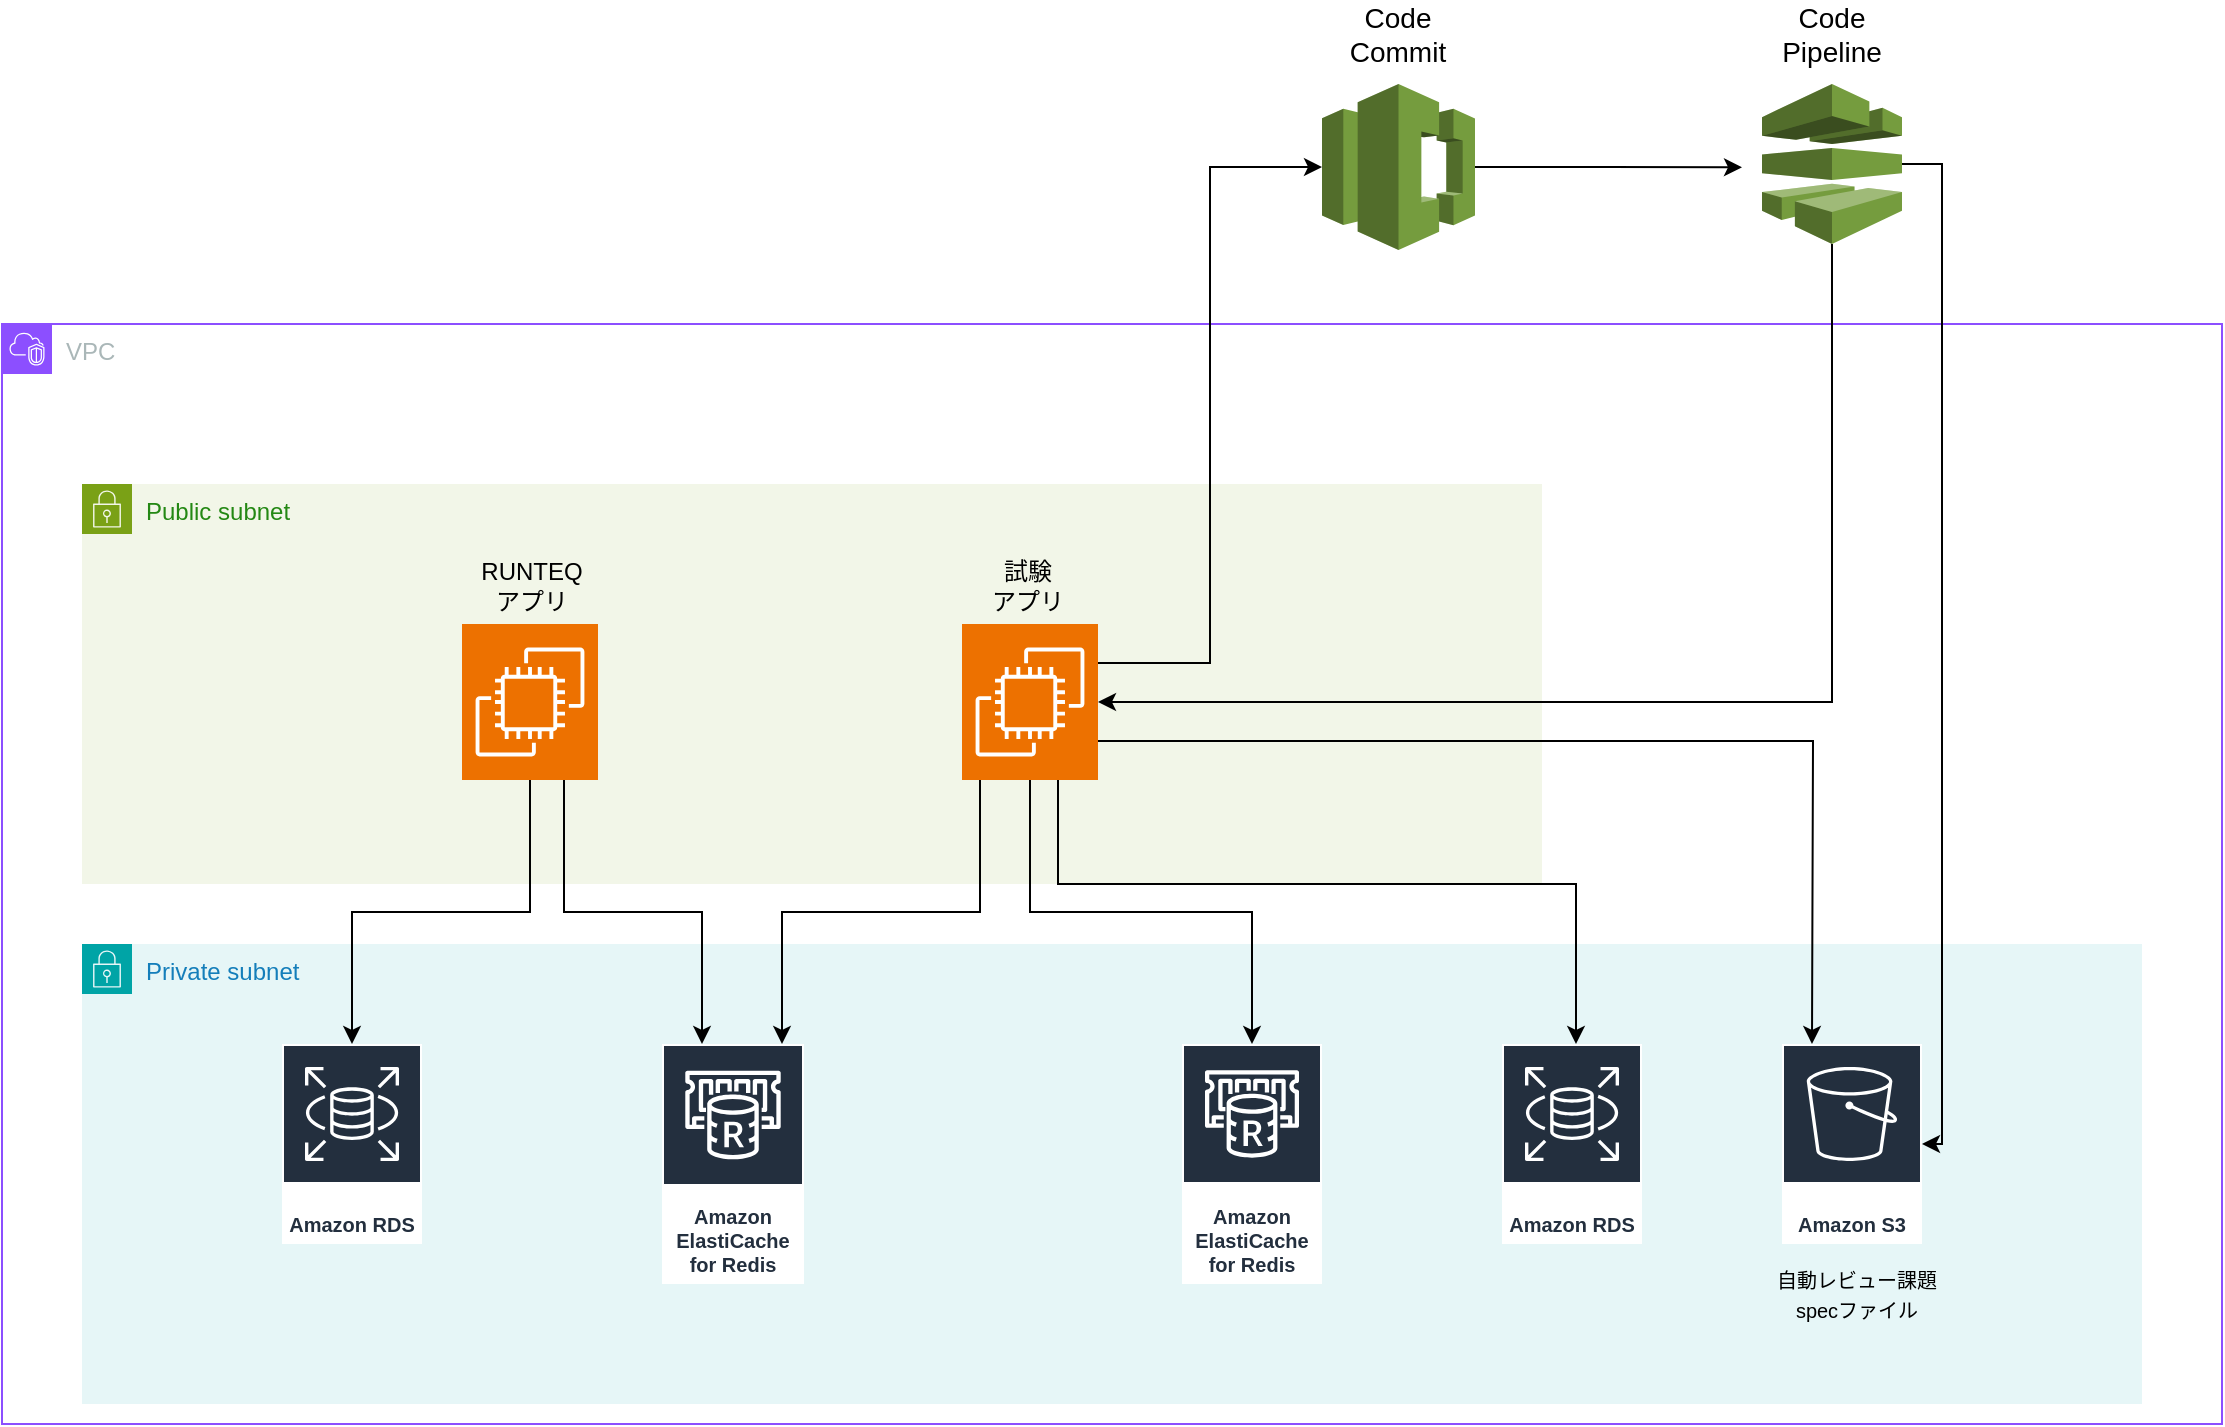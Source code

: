 <mxfile version="24.8.3">
  <diagram id="Ht1M8jgEwFfnCIfOTk4-" name="Page-1">
    <mxGraphModel dx="1519" dy="1613" grid="1" gridSize="10" guides="1" tooltips="1" connect="1" arrows="1" fold="1" page="1" pageScale="1" pageWidth="1169" pageHeight="827" math="0" shadow="0">
      <root>
        <mxCell id="0" />
        <mxCell id="1" parent="0" />
        <mxCell id="tops9HvevJNxcCVQyeS8-22" value="VPC" style="points=[[0,0],[0.25,0],[0.5,0],[0.75,0],[1,0],[1,0.25],[1,0.5],[1,0.75],[1,1],[0.75,1],[0.5,1],[0.25,1],[0,1],[0,0.75],[0,0.5],[0,0.25]];outlineConnect=0;gradientColor=none;html=1;whiteSpace=wrap;fontSize=12;fontStyle=0;container=1;pointerEvents=0;collapsible=0;recursiveResize=0;shape=mxgraph.aws4.group;grIcon=mxgraph.aws4.group_vpc2;strokeColor=#8C4FFF;fillColor=none;verticalAlign=top;align=left;spacingLeft=30;fontColor=#AAB7B8;dashed=0;" parent="1" vertex="1">
          <mxGeometry x="50" y="-580" width="1110" height="550" as="geometry" />
        </mxCell>
        <mxCell id="tops9HvevJNxcCVQyeS8-24" value="Public subnet" style="points=[[0,0],[0.25,0],[0.5,0],[0.75,0],[1,0],[1,0.25],[1,0.5],[1,0.75],[1,1],[0.75,1],[0.5,1],[0.25,1],[0,1],[0,0.75],[0,0.5],[0,0.25]];outlineConnect=0;gradientColor=none;html=1;whiteSpace=wrap;fontSize=12;fontStyle=0;container=1;pointerEvents=0;collapsible=0;recursiveResize=0;shape=mxgraph.aws4.group;grIcon=mxgraph.aws4.group_security_group;grStroke=0;strokeColor=#7AA116;fillColor=#F2F6E8;verticalAlign=top;align=left;spacingLeft=30;fontColor=#248814;dashed=0;" parent="tops9HvevJNxcCVQyeS8-22" vertex="1">
          <mxGeometry x="40" y="80" width="730" height="200" as="geometry" />
        </mxCell>
        <mxCell id="tops9HvevJNxcCVQyeS8-2" value="" style="sketch=0;points=[[0,0,0],[0.25,0,0],[0.5,0,0],[0.75,0,0],[1,0,0],[0,1,0],[0.25,1,0],[0.5,1,0],[0.75,1,0],[1,1,0],[0,0.25,0],[0,0.5,0],[0,0.75,0],[1,0.25,0],[1,0.5,0],[1,0.75,0]];outlineConnect=0;fontColor=#232F3E;fillColor=#ED7100;strokeColor=#ffffff;dashed=0;verticalLabelPosition=bottom;verticalAlign=top;align=center;html=1;fontSize=12;fontStyle=0;aspect=fixed;shape=mxgraph.aws4.resourceIcon;resIcon=mxgraph.aws4.ec2;" parent="tops9HvevJNxcCVQyeS8-24" vertex="1">
          <mxGeometry x="190" y="70" width="68" height="78" as="geometry" />
        </mxCell>
        <mxCell id="tops9HvevJNxcCVQyeS8-7" value="" style="sketch=0;points=[[0,0,0],[0.25,0,0],[0.5,0,0],[0.75,0,0],[1,0,0],[0,1,0],[0.25,1,0],[0.5,1,0],[0.75,1,0],[1,1,0],[0,0.25,0],[0,0.5,0],[0,0.75,0],[1,0.25,0],[1,0.5,0],[1,0.75,0]];outlineConnect=0;fontColor=#232F3E;fillColor=#ED7100;strokeColor=#ffffff;dashed=0;verticalLabelPosition=bottom;verticalAlign=top;align=center;html=1;fontSize=12;fontStyle=0;aspect=fixed;shape=mxgraph.aws4.resourceIcon;resIcon=mxgraph.aws4.ec2;" parent="tops9HvevJNxcCVQyeS8-24" vertex="1">
          <mxGeometry x="440" y="70" width="68" height="78" as="geometry" />
        </mxCell>
        <mxCell id="88a5L5l1Er8q3SRM8hLV-1" value="RUNTEQ&lt;br&gt;アプリ" style="text;html=1;align=center;verticalAlign=middle;whiteSpace=wrap;rounded=0;" parent="tops9HvevJNxcCVQyeS8-24" vertex="1">
          <mxGeometry x="190" y="36" width="70" height="30" as="geometry" />
        </mxCell>
        <mxCell id="88a5L5l1Er8q3SRM8hLV-2" value="試験&lt;br&gt;アプリ" style="text;html=1;align=center;verticalAlign=middle;whiteSpace=wrap;rounded=0;" parent="tops9HvevJNxcCVQyeS8-24" vertex="1">
          <mxGeometry x="438" y="36" width="70" height="30" as="geometry" />
        </mxCell>
        <mxCell id="tops9HvevJNxcCVQyeS8-26" value="Private subnet" style="points=[[0,0],[0.25,0],[0.5,0],[0.75,0],[1,0],[1,0.25],[1,0.5],[1,0.75],[1,1],[0.75,1],[0.5,1],[0.25,1],[0,1],[0,0.75],[0,0.5],[0,0.25]];outlineConnect=0;gradientColor=none;html=1;whiteSpace=wrap;fontSize=12;fontStyle=0;container=1;pointerEvents=0;collapsible=0;recursiveResize=0;shape=mxgraph.aws4.group;grIcon=mxgraph.aws4.group_security_group;grStroke=0;strokeColor=#00A4A6;fillColor=#E6F6F7;verticalAlign=top;align=left;spacingLeft=30;fontColor=#147EBA;dashed=0;" parent="tops9HvevJNxcCVQyeS8-22" vertex="1">
          <mxGeometry x="40" y="310" width="1030" height="230" as="geometry" />
        </mxCell>
        <mxCell id="tops9HvevJNxcCVQyeS8-8" value="Amazon ElastiCache for Redis" style="sketch=0;outlineConnect=0;fontColor=#232F3E;gradientColor=none;strokeColor=#ffffff;fillColor=#232F3E;dashed=0;verticalLabelPosition=middle;verticalAlign=bottom;align=center;html=1;whiteSpace=wrap;fontSize=10;fontStyle=1;spacing=3;shape=mxgraph.aws4.productIcon;prIcon=mxgraph.aws4.elasticache_for_redis;" parent="tops9HvevJNxcCVQyeS8-26" vertex="1">
          <mxGeometry x="550" y="50" width="70" height="120" as="geometry" />
        </mxCell>
        <mxCell id="tops9HvevJNxcCVQyeS8-5" value="Amazon RDS" style="sketch=0;outlineConnect=0;fontColor=#232F3E;gradientColor=none;strokeColor=#ffffff;fillColor=#232F3E;dashed=0;verticalLabelPosition=middle;verticalAlign=bottom;align=center;html=1;whiteSpace=wrap;fontSize=10;fontStyle=1;spacing=3;shape=mxgraph.aws4.productIcon;prIcon=mxgraph.aws4.rds;" parent="tops9HvevJNxcCVQyeS8-26" vertex="1">
          <mxGeometry x="100" y="50" width="70" height="100" as="geometry" />
        </mxCell>
        <mxCell id="tops9HvevJNxcCVQyeS8-6" value="Amazon ElastiCache for Redis" style="sketch=0;outlineConnect=0;fontColor=#232F3E;gradientColor=none;strokeColor=#ffffff;fillColor=#232F3E;dashed=0;verticalLabelPosition=middle;verticalAlign=bottom;align=center;html=1;whiteSpace=wrap;fontSize=10;fontStyle=1;spacing=3;shape=mxgraph.aws4.productIcon;prIcon=mxgraph.aws4.elasticache_for_redis;" parent="tops9HvevJNxcCVQyeS8-26" vertex="1">
          <mxGeometry x="290" y="50" width="71" height="120" as="geometry" />
        </mxCell>
        <mxCell id="tops9HvevJNxcCVQyeS8-28" value="Amazon RDS" style="sketch=0;outlineConnect=0;fontColor=#232F3E;gradientColor=none;strokeColor=#ffffff;fillColor=#232F3E;dashed=0;verticalLabelPosition=middle;verticalAlign=bottom;align=center;html=1;whiteSpace=wrap;fontSize=10;fontStyle=1;spacing=3;shape=mxgraph.aws4.productIcon;prIcon=mxgraph.aws4.rds;" parent="tops9HvevJNxcCVQyeS8-26" vertex="1">
          <mxGeometry x="710" y="50" width="70" height="100" as="geometry" />
        </mxCell>
        <mxCell id="88a5L5l1Er8q3SRM8hLV-3" value="&lt;font style=&quot;font-size: 10px;&quot;&gt;自動レビュー課題&lt;br&gt;specファイル&lt;/font&gt;" style="text;html=1;align=center;verticalAlign=middle;whiteSpace=wrap;rounded=0;" parent="tops9HvevJNxcCVQyeS8-26" vertex="1">
          <mxGeometry x="845" y="160" width="85" height="30" as="geometry" />
        </mxCell>
        <mxCell id="tops9HvevJNxcCVQyeS8-38" value="Amazon S3" style="sketch=0;outlineConnect=0;fontColor=#232F3E;gradientColor=none;strokeColor=#ffffff;fillColor=#232F3E;dashed=0;verticalLabelPosition=middle;verticalAlign=bottom;align=center;html=1;whiteSpace=wrap;fontSize=10;fontStyle=1;spacing=3;shape=mxgraph.aws4.productIcon;prIcon=mxgraph.aws4.s3;" parent="tops9HvevJNxcCVQyeS8-26" vertex="1">
          <mxGeometry x="850" y="50" width="70" height="100" as="geometry" />
        </mxCell>
        <mxCell id="tops9HvevJNxcCVQyeS8-29" style="edgeStyle=orthogonalEdgeStyle;rounded=0;orthogonalLoop=1;jettySize=auto;html=1;exitX=0.5;exitY=1;exitDx=0;exitDy=0;exitPerimeter=0;" parent="tops9HvevJNxcCVQyeS8-22" source="tops9HvevJNxcCVQyeS8-2" target="tops9HvevJNxcCVQyeS8-5" edge="1">
          <mxGeometry relative="1" as="geometry" />
        </mxCell>
        <mxCell id="tops9HvevJNxcCVQyeS8-30" style="edgeStyle=orthogonalEdgeStyle;rounded=0;orthogonalLoop=1;jettySize=auto;html=1;exitX=0.75;exitY=1;exitDx=0;exitDy=0;exitPerimeter=0;" parent="tops9HvevJNxcCVQyeS8-22" source="tops9HvevJNxcCVQyeS8-2" target="tops9HvevJNxcCVQyeS8-6" edge="1">
          <mxGeometry relative="1" as="geometry">
            <Array as="points">
              <mxPoint x="281" y="294" />
              <mxPoint x="350" y="294" />
            </Array>
          </mxGeometry>
        </mxCell>
        <mxCell id="tops9HvevJNxcCVQyeS8-31" style="edgeStyle=orthogonalEdgeStyle;rounded=0;orthogonalLoop=1;jettySize=auto;html=1;" parent="tops9HvevJNxcCVQyeS8-22" source="tops9HvevJNxcCVQyeS8-7" target="tops9HvevJNxcCVQyeS8-6" edge="1">
          <mxGeometry relative="1" as="geometry">
            <Array as="points">
              <mxPoint x="489" y="294" />
              <mxPoint x="390" y="294" />
            </Array>
          </mxGeometry>
        </mxCell>
        <mxCell id="tops9HvevJNxcCVQyeS8-33" style="edgeStyle=orthogonalEdgeStyle;rounded=0;orthogonalLoop=1;jettySize=auto;html=1;exitX=0.5;exitY=1;exitDx=0;exitDy=0;exitPerimeter=0;" parent="tops9HvevJNxcCVQyeS8-22" source="tops9HvevJNxcCVQyeS8-7" target="tops9HvevJNxcCVQyeS8-8" edge="1">
          <mxGeometry relative="1" as="geometry" />
        </mxCell>
        <mxCell id="tops9HvevJNxcCVQyeS8-34" style="edgeStyle=orthogonalEdgeStyle;rounded=0;orthogonalLoop=1;jettySize=auto;html=1;exitX=0.75;exitY=1;exitDx=0;exitDy=0;exitPerimeter=0;" parent="tops9HvevJNxcCVQyeS8-22" edge="1">
          <mxGeometry relative="1" as="geometry">
            <Array as="points">
              <mxPoint x="528" y="280" />
              <mxPoint x="787" y="280" />
            </Array>
            <mxPoint x="528" y="228" as="sourcePoint" />
            <mxPoint x="787" y="360" as="targetPoint" />
          </mxGeometry>
        </mxCell>
        <mxCell id="88a5L5l1Er8q3SRM8hLV-4" style="edgeStyle=orthogonalEdgeStyle;rounded=0;orthogonalLoop=1;jettySize=auto;html=1;exitX=1;exitY=0.75;exitDx=0;exitDy=0;exitPerimeter=0;" parent="tops9HvevJNxcCVQyeS8-22" source="tops9HvevJNxcCVQyeS8-7" edge="1">
          <mxGeometry relative="1" as="geometry">
            <mxPoint x="550" y="210" as="sourcePoint" />
            <mxPoint x="905" y="360" as="targetPoint" />
          </mxGeometry>
        </mxCell>
        <mxCell id="88a5L5l1Er8q3SRM8hLV-8" style="edgeStyle=orthogonalEdgeStyle;rounded=0;orthogonalLoop=1;jettySize=auto;html=1;exitX=1;exitY=0.5;exitDx=0;exitDy=0;exitPerimeter=0;" parent="1" source="tops9HvevJNxcCVQyeS8-35" edge="1">
          <mxGeometry relative="1" as="geometry">
            <mxPoint x="920" y="-658.381" as="targetPoint" />
          </mxGeometry>
        </mxCell>
        <mxCell id="tops9HvevJNxcCVQyeS8-35" value="" style="outlineConnect=0;dashed=0;verticalLabelPosition=bottom;verticalAlign=top;align=center;html=1;shape=mxgraph.aws3.codecommit;fillColor=#759C3E;gradientColor=none;" parent="1" vertex="1">
          <mxGeometry x="710" y="-700" width="76.5" height="83" as="geometry" />
        </mxCell>
        <mxCell id="w5zYwXX9fxq7t_Es3h1z-1" style="edgeStyle=orthogonalEdgeStyle;rounded=0;orthogonalLoop=1;jettySize=auto;html=1;exitX=1;exitY=0.5;exitDx=0;exitDy=0;exitPerimeter=0;" edge="1" parent="1" source="tops9HvevJNxcCVQyeS8-36" target="tops9HvevJNxcCVQyeS8-38">
          <mxGeometry relative="1" as="geometry">
            <Array as="points">
              <mxPoint x="1020" y="-660" />
              <mxPoint x="1020" y="-170" />
            </Array>
          </mxGeometry>
        </mxCell>
        <mxCell id="tops9HvevJNxcCVQyeS8-36" value="" style="outlineConnect=0;dashed=0;verticalLabelPosition=bottom;verticalAlign=top;align=center;html=1;shape=mxgraph.aws3.codepipeline;fillColor=#759C3E;gradientColor=none;" parent="1" vertex="1">
          <mxGeometry x="930" y="-700" width="70" height="80" as="geometry" />
        </mxCell>
        <mxCell id="88a5L5l1Er8q3SRM8hLV-5" value="&lt;font style=&quot;font-size: 14px;&quot;&gt;Code Commit&lt;/font&gt;" style="text;html=1;align=center;verticalAlign=middle;whiteSpace=wrap;rounded=0;" parent="1" vertex="1">
          <mxGeometry x="713.25" y="-740" width="70" height="30" as="geometry" />
        </mxCell>
        <mxCell id="88a5L5l1Er8q3SRM8hLV-6" value="&lt;font style=&quot;font-size: 14px;&quot;&gt;Code Pipeline&lt;/font&gt;" style="text;html=1;align=center;verticalAlign=middle;whiteSpace=wrap;rounded=0;" parent="1" vertex="1">
          <mxGeometry x="930" y="-740" width="70" height="30" as="geometry" />
        </mxCell>
        <mxCell id="88a5L5l1Er8q3SRM8hLV-7" style="edgeStyle=orthogonalEdgeStyle;rounded=0;orthogonalLoop=1;jettySize=auto;html=1;exitX=1;exitY=0.25;exitDx=0;exitDy=0;exitPerimeter=0;entryX=0;entryY=0.5;entryDx=0;entryDy=0;entryPerimeter=0;" parent="1" source="tops9HvevJNxcCVQyeS8-7" target="tops9HvevJNxcCVQyeS8-35" edge="1">
          <mxGeometry relative="1" as="geometry" />
        </mxCell>
        <mxCell id="88a5L5l1Er8q3SRM8hLV-11" style="edgeStyle=orthogonalEdgeStyle;rounded=0;orthogonalLoop=1;jettySize=auto;html=1;exitX=0.5;exitY=1;exitDx=0;exitDy=0;exitPerimeter=0;entryX=1;entryY=0.5;entryDx=0;entryDy=0;entryPerimeter=0;" parent="1" source="tops9HvevJNxcCVQyeS8-36" target="tops9HvevJNxcCVQyeS8-7" edge="1">
          <mxGeometry relative="1" as="geometry" />
        </mxCell>
      </root>
    </mxGraphModel>
  </diagram>
</mxfile>
